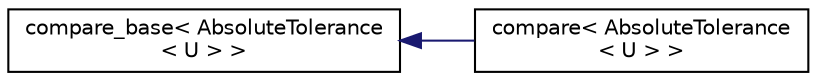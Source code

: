 digraph "Graphical Class Hierarchy"
{
 // LATEX_PDF_SIZE
  edge [fontname="Helvetica",fontsize="10",labelfontname="Helvetica",labelfontsize="10"];
  node [fontname="Helvetica",fontsize="10",shape=record];
  rankdir="LR";
  Node0 [label="compare_base\< AbsoluteTolerance\l\< U \> \>",height=0.2,width=0.4,color="black", fillcolor="white", style="filled",URL="$structarm__compute_1_1test_1_1validation_1_1compare__base.xhtml",tooltip=" "];
  Node0 -> Node1 [dir="back",color="midnightblue",fontsize="10",style="solid",fontname="Helvetica"];
  Node1 [label="compare\< AbsoluteTolerance\l\< U \> \>",height=0.2,width=0.4,color="black", fillcolor="white", style="filled",URL="$structarm__compute_1_1test_1_1validation_1_1compare_3_01_absolute_tolerance_3_01_u_01_4_01_4.xhtml",tooltip="Compare values with an absolute tolerance."];
}
